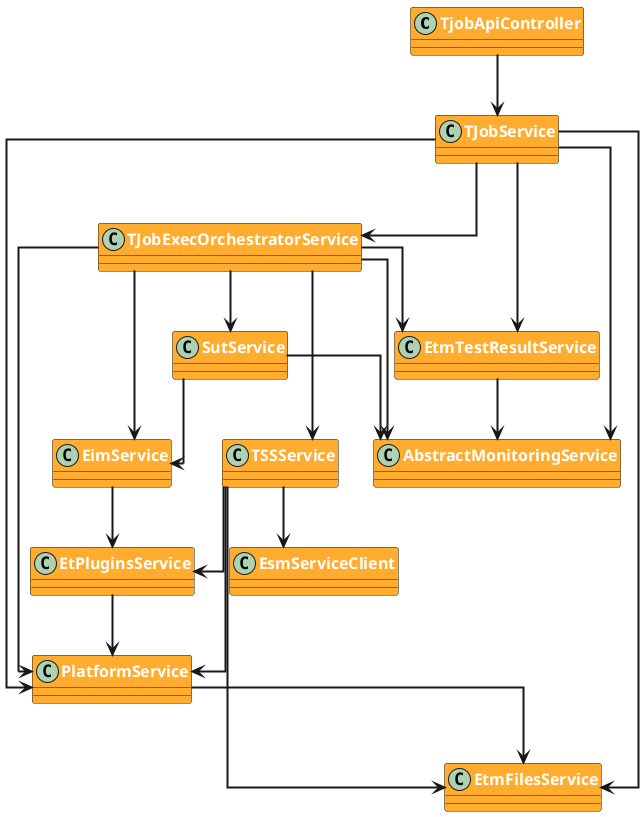 @startuml

skinparam class {
    FontSize 16
    FontStyle bold
    FontColor white
    BackgroundColor #ffac2f
    ArrowFontColor #333333
    ArrowThickness 2
}

skinparam linetype ortho

' Classes

class TjobApiController
class TJobService
class TSSService
class TJobExecOrchestratorService
class AbstractMonitoringService
class SutService
class EimService
class EtPluginsService
class PlatformService
class EtmFilesService
class EtmTestResultService
class EsmServiceClient

' Relations

TjobApiController --> TJobService

TJobService --> TJobExecOrchestratorService
TJobService --> AbstractMonitoringService
TJobService --> EtmTestResultService
TJobService --> PlatformService
TJobService --> EtmFilesService

TJobExecOrchestratorService --> TSSService
TJobExecOrchestratorService --> SutService
TJobExecOrchestratorService --> PlatformService
TJobExecOrchestratorService --> AbstractMonitoringService
TJobExecOrchestratorService --> EimService
TJobExecOrchestratorService --> EtmTestResultService

TSSService --> EtmFilesService
TSSService --> PlatformService
TSSService --> EtPluginsService
TSSService --> EsmServiceClient

SutService --> AbstractMonitoringService
SutService --> EimService

EimService --> EtPluginsService

EtPluginsService --> PlatformService

PlatformService --> EtmFilesService

EtmTestResultService --> AbstractMonitoringService


@enduml